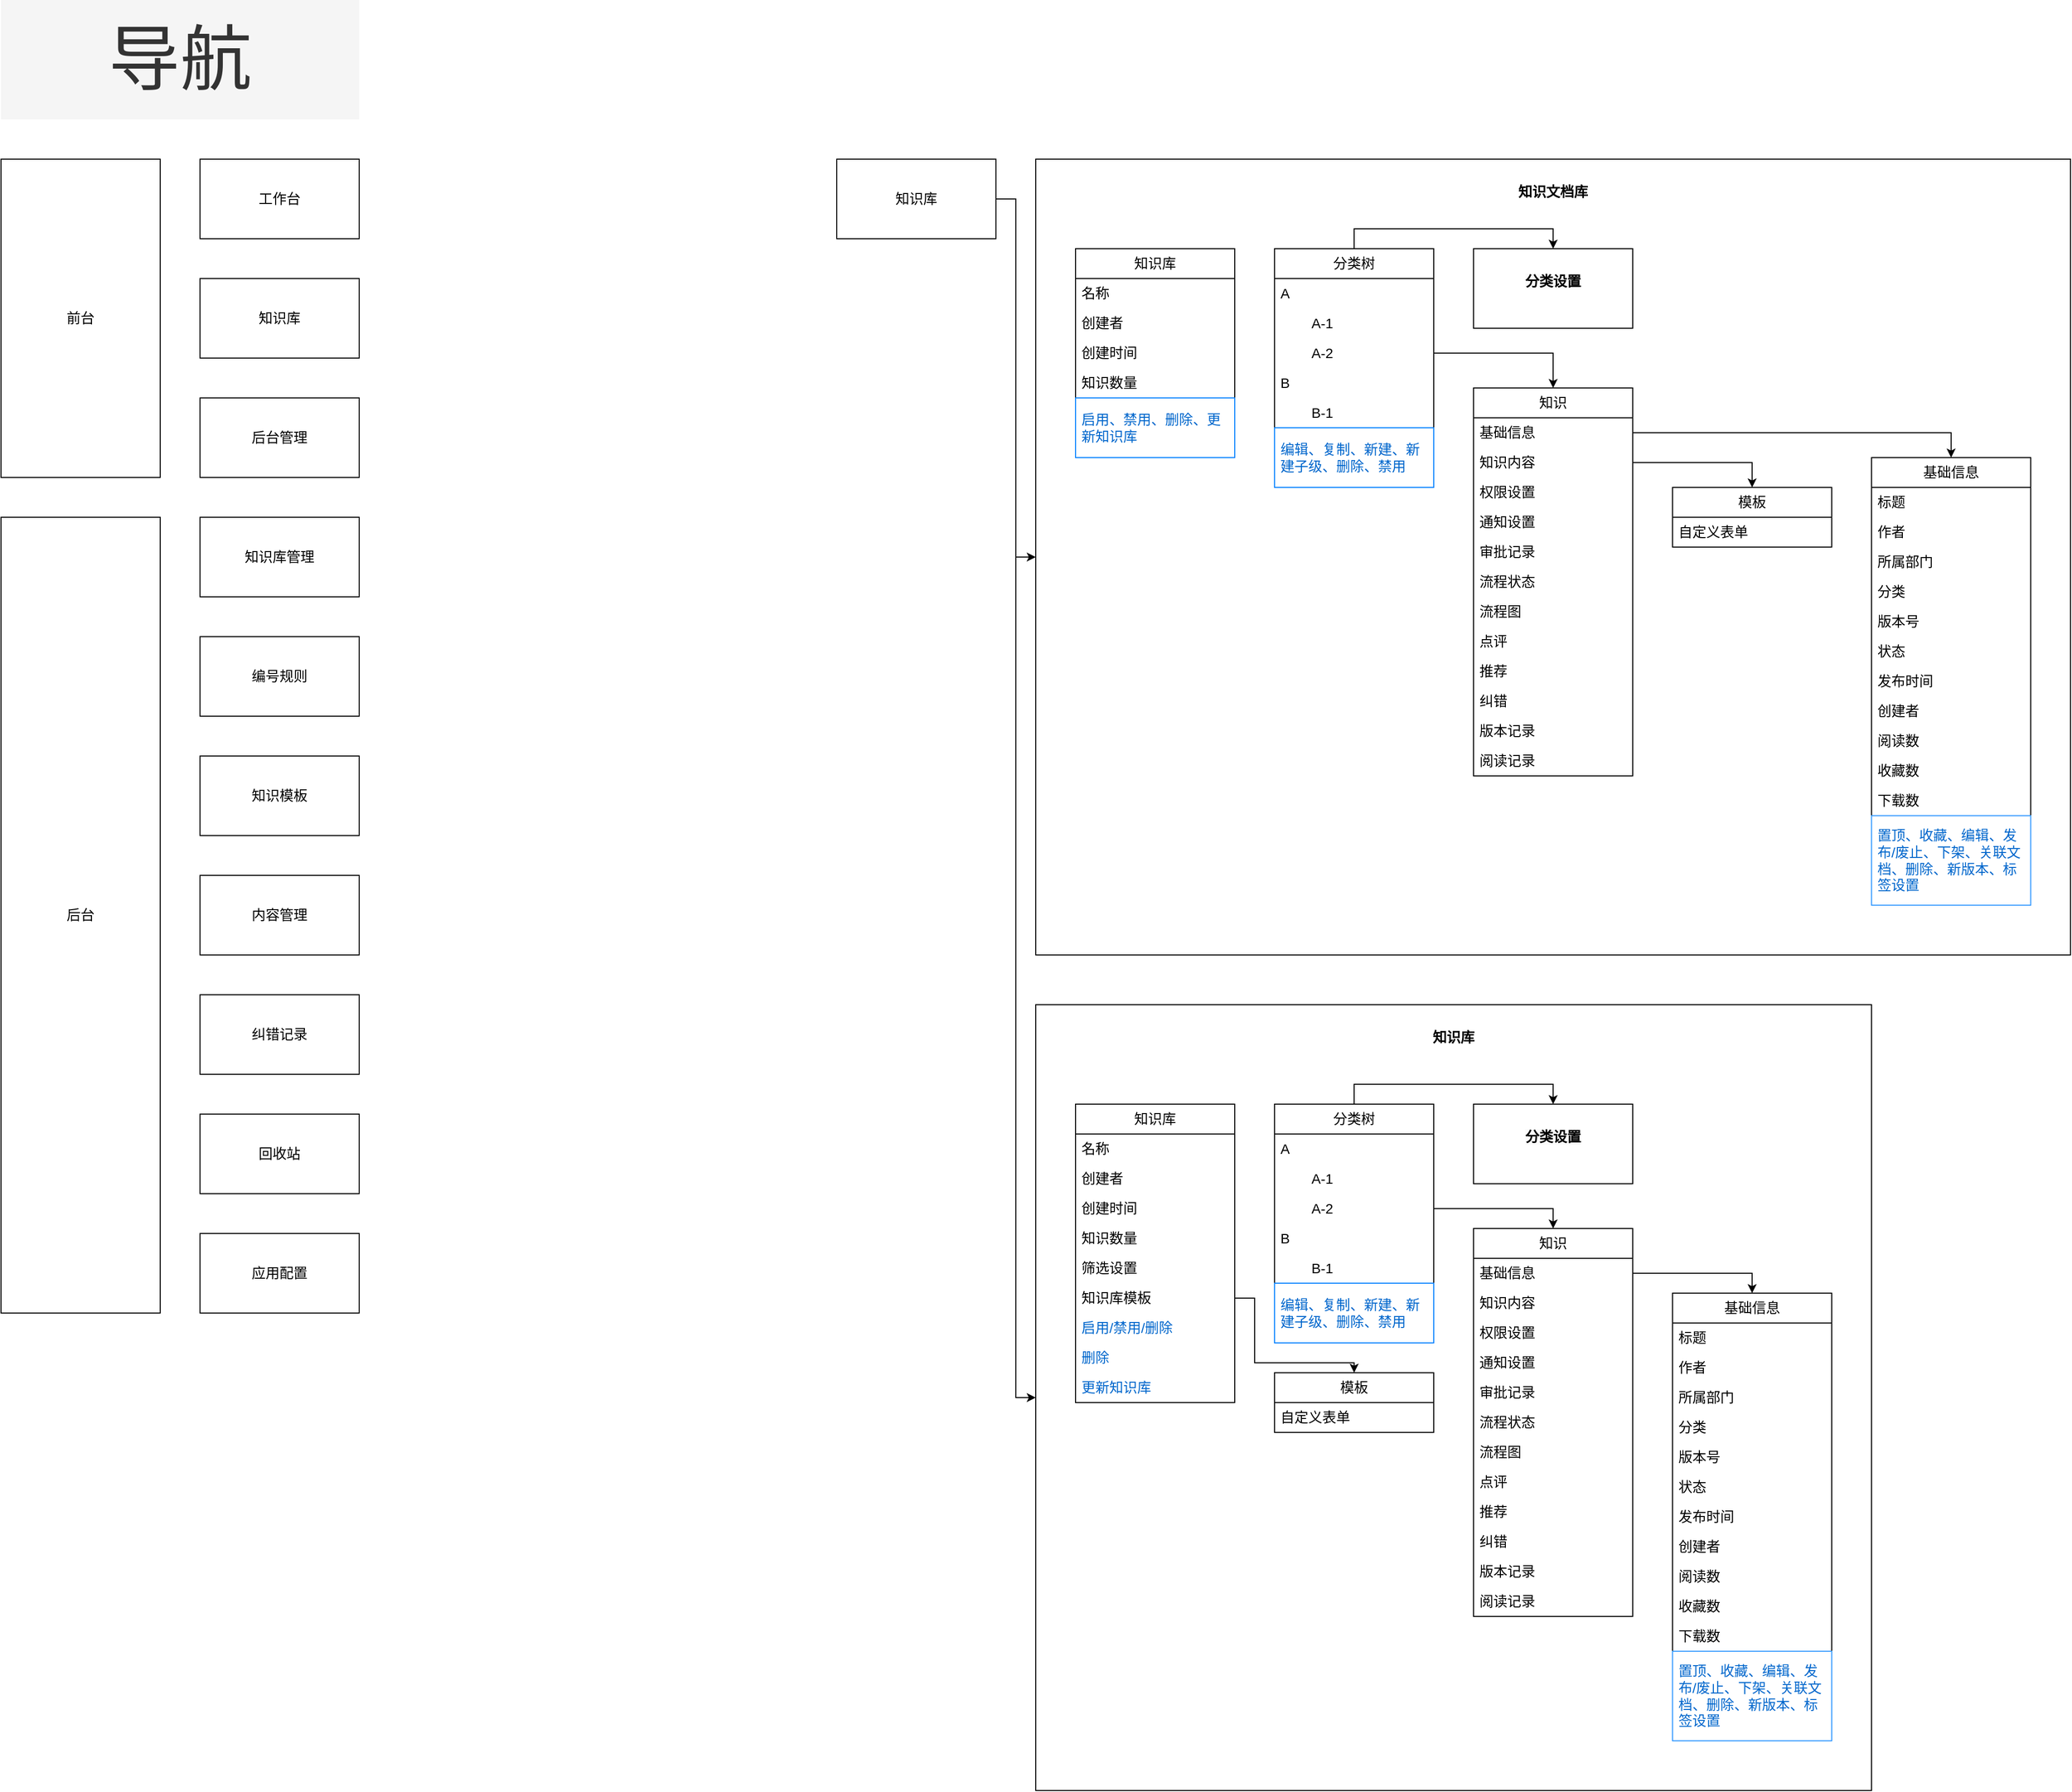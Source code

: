 <mxfile version="24.7.6">
  <diagram name="第 1 页" id="Odrx4Kr8xY8ip96cSOr-">
    <mxGraphModel dx="4347" dy="3174" grid="1" gridSize="10" guides="1" tooltips="1" connect="1" arrows="1" fold="1" page="1" pageScale="1" pageWidth="827" pageHeight="1169" math="0" shadow="0">
      <root>
        <mxCell id="0" />
        <mxCell id="1" parent="0" />
        <mxCell id="l7MPk-P6-Hgg7GQJggc2-53" style="edgeStyle=orthogonalEdgeStyle;rounded=0;orthogonalLoop=1;jettySize=auto;html=1;fontFamily=Helvetica;fontSize=14;fontColor=default;" parent="1" source="l7MPk-P6-Hgg7GQJggc2-2" target="l7MPk-P6-Hgg7GQJggc2-51" edge="1">
          <mxGeometry relative="1" as="geometry" />
        </mxCell>
        <mxCell id="l7MPk-P6-Hgg7GQJggc2-82" style="edgeStyle=orthogonalEdgeStyle;rounded=0;orthogonalLoop=1;jettySize=auto;html=1;entryX=0;entryY=0.5;entryDx=0;entryDy=0;fontFamily=Helvetica;fontSize=14;fontColor=default;" parent="1" source="l7MPk-P6-Hgg7GQJggc2-2" target="l7MPk-P6-Hgg7GQJggc2-54" edge="1">
          <mxGeometry relative="1" as="geometry" />
        </mxCell>
        <mxCell id="l7MPk-P6-Hgg7GQJggc2-2" value="知识库" style="rounded=0;whiteSpace=wrap;html=1;fontSize=14;" parent="1" vertex="1">
          <mxGeometry x="560" y="40" width="160" height="80" as="geometry" />
        </mxCell>
        <mxCell id="l7MPk-P6-Hgg7GQJggc2-3" value="前台" style="rounded=0;whiteSpace=wrap;html=1;fontSize=14;" parent="1" vertex="1">
          <mxGeometry x="-280" y="40" width="160" height="320" as="geometry" />
        </mxCell>
        <mxCell id="l7MPk-P6-Hgg7GQJggc2-4" value="工作台" style="rounded=0;whiteSpace=wrap;html=1;fontSize=14;" parent="1" vertex="1">
          <mxGeometry x="-80" y="40" width="160" height="80" as="geometry" />
        </mxCell>
        <mxCell id="l7MPk-P6-Hgg7GQJggc2-6" value="知识库" style="rounded=0;whiteSpace=wrap;html=1;fontSize=14;" parent="1" vertex="1">
          <mxGeometry x="-80" y="160" width="160" height="80" as="geometry" />
        </mxCell>
        <mxCell id="l7MPk-P6-Hgg7GQJggc2-7" value="后台" style="rounded=0;whiteSpace=wrap;html=1;fontSize=14;" parent="1" vertex="1">
          <mxGeometry x="-280" y="400" width="160" height="800" as="geometry" />
        </mxCell>
        <mxCell id="l7MPk-P6-Hgg7GQJggc2-8" value="知识库管理" style="rounded=0;whiteSpace=wrap;html=1;fontSize=14;" parent="1" vertex="1">
          <mxGeometry x="-80" y="400" width="160" height="80" as="geometry" />
        </mxCell>
        <mxCell id="l7MPk-P6-Hgg7GQJggc2-9" value="编号规则" style="rounded=0;whiteSpace=wrap;html=1;fontSize=14;" parent="1" vertex="1">
          <mxGeometry x="-80" y="520" width="160" height="80" as="geometry" />
        </mxCell>
        <mxCell id="l7MPk-P6-Hgg7GQJggc2-10" value="知识模板" style="rounded=0;whiteSpace=wrap;html=1;fontSize=14;" parent="1" vertex="1">
          <mxGeometry x="-80" y="640" width="160" height="80" as="geometry" />
        </mxCell>
        <mxCell id="l7MPk-P6-Hgg7GQJggc2-11" value="内容管理" style="rounded=0;whiteSpace=wrap;html=1;fontSize=14;" parent="1" vertex="1">
          <mxGeometry x="-80" y="760" width="160" height="80" as="geometry" />
        </mxCell>
        <mxCell id="l7MPk-P6-Hgg7GQJggc2-12" value="纠错记录" style="rounded=0;whiteSpace=wrap;html=1;fontSize=14;" parent="1" vertex="1">
          <mxGeometry x="-80" y="880" width="160" height="80" as="geometry" />
        </mxCell>
        <mxCell id="l7MPk-P6-Hgg7GQJggc2-13" value="回收站" style="rounded=0;whiteSpace=wrap;html=1;fontSize=14;" parent="1" vertex="1">
          <mxGeometry x="-80" y="1000" width="160" height="80" as="geometry" />
        </mxCell>
        <mxCell id="l7MPk-P6-Hgg7GQJggc2-14" value="应用配置" style="rounded=0;whiteSpace=wrap;html=1;fontSize=14;" parent="1" vertex="1">
          <mxGeometry x="-80" y="1120" width="160" height="80" as="geometry" />
        </mxCell>
        <mxCell id="l7MPk-P6-Hgg7GQJggc2-51" value="知识文档库" style="rounded=0;whiteSpace=wrap;html=1;fontSize=14;strokeColor=default;align=center;verticalAlign=top;spacing=20;fontFamily=Helvetica;fontColor=default;fillColor=default;fontStyle=1;container=1;recursiveResize=0;" parent="1" vertex="1">
          <mxGeometry x="760" y="40" width="1040" height="800" as="geometry">
            <mxRectangle x="400" y="120" width="150" height="80" as="alternateBounds" />
          </mxGeometry>
        </mxCell>
        <mxCell id="l7MPk-P6-Hgg7GQJggc2-15" value="知识库" style="swimlane;fontStyle=0;childLayout=stackLayout;horizontal=1;startSize=30;horizontalStack=0;resizeParent=1;resizeParentMax=0;resizeLast=0;collapsible=1;marginBottom=0;whiteSpace=wrap;html=1;rounded=0;strokeColor=default;align=center;verticalAlign=middle;fontFamily=Helvetica;fontSize=14;fontColor=default;fillColor=default;" parent="l7MPk-P6-Hgg7GQJggc2-51" vertex="1">
          <mxGeometry x="40" y="90" width="160" height="210" as="geometry" />
        </mxCell>
        <mxCell id="l7MPk-P6-Hgg7GQJggc2-16" value="名称" style="text;strokeColor=none;fillColor=none;align=left;verticalAlign=middle;spacingLeft=4;spacingRight=4;overflow=hidden;points=[[0,0.5],[1,0.5]];portConstraint=eastwest;rotatable=0;whiteSpace=wrap;html=1;fontFamily=Helvetica;fontSize=14;fontColor=default;" parent="l7MPk-P6-Hgg7GQJggc2-15" vertex="1">
          <mxGeometry y="30" width="160" height="30" as="geometry" />
        </mxCell>
        <mxCell id="l7MPk-P6-Hgg7GQJggc2-17" value="创建者" style="text;strokeColor=none;fillColor=none;align=left;verticalAlign=middle;spacingLeft=4;spacingRight=4;overflow=hidden;points=[[0,0.5],[1,0.5]];portConstraint=eastwest;rotatable=0;whiteSpace=wrap;html=1;fontFamily=Helvetica;fontSize=14;fontColor=default;" parent="l7MPk-P6-Hgg7GQJggc2-15" vertex="1">
          <mxGeometry y="60" width="160" height="30" as="geometry" />
        </mxCell>
        <mxCell id="l7MPk-P6-Hgg7GQJggc2-18" value="创建时间" style="text;strokeColor=none;fillColor=none;align=left;verticalAlign=middle;spacingLeft=4;spacingRight=4;overflow=hidden;points=[[0,0.5],[1,0.5]];portConstraint=eastwest;rotatable=0;whiteSpace=wrap;html=1;fontFamily=Helvetica;fontSize=14;fontColor=default;" parent="l7MPk-P6-Hgg7GQJggc2-15" vertex="1">
          <mxGeometry y="90" width="160" height="30" as="geometry" />
        </mxCell>
        <mxCell id="l7MPk-P6-Hgg7GQJggc2-19" value="知识数量" style="text;strokeColor=none;fillColor=none;align=left;verticalAlign=middle;spacingLeft=4;spacingRight=4;overflow=hidden;points=[[0,0.5],[1,0.5]];portConstraint=eastwest;rotatable=0;whiteSpace=wrap;html=1;fontFamily=Helvetica;fontSize=14;fontColor=default;" parent="l7MPk-P6-Hgg7GQJggc2-15" vertex="1">
          <mxGeometry y="120" width="160" height="30" as="geometry" />
        </mxCell>
        <mxCell id="l7MPk-P6-Hgg7GQJggc2-20" value="启用、禁用、删除、更新知识库" style="text;strokeColor=#007FFF;fillColor=none;align=left;verticalAlign=middle;spacingLeft=4;spacingRight=4;overflow=hidden;points=[[0,0.5],[1,0.5]];portConstraint=eastwest;rotatable=0;whiteSpace=wrap;html=1;fontFamily=Helvetica;fontSize=14;fontColor=#0066CC;" parent="l7MPk-P6-Hgg7GQJggc2-15" vertex="1">
          <mxGeometry y="150" width="160" height="60" as="geometry" />
        </mxCell>
        <mxCell id="l7MPk-P6-Hgg7GQJggc2-24" value="分类树" style="swimlane;fontStyle=0;childLayout=stackLayout;horizontal=1;startSize=30;horizontalStack=0;resizeParent=1;resizeParentMax=0;resizeLast=0;collapsible=1;marginBottom=0;whiteSpace=wrap;html=1;rounded=0;strokeColor=default;align=center;verticalAlign=middle;fontFamily=Helvetica;fontSize=14;fontColor=default;fillColor=default;" parent="l7MPk-P6-Hgg7GQJggc2-51" vertex="1">
          <mxGeometry x="240" y="90" width="160" height="240" as="geometry" />
        </mxCell>
        <mxCell id="l7MPk-P6-Hgg7GQJggc2-25" value="A" style="text;align=left;verticalAlign=middle;spacingLeft=4;spacingRight=4;overflow=hidden;points=[[0,0.5],[1,0.5]];portConstraint=eastwest;rotatable=0;whiteSpace=wrap;html=1;fontFamily=Helvetica;fontSize=14;strokeColor=none;" parent="l7MPk-P6-Hgg7GQJggc2-24" vertex="1">
          <mxGeometry y="30" width="160" height="30" as="geometry" />
        </mxCell>
        <mxCell id="l7MPk-P6-Hgg7GQJggc2-26" value="&lt;span style=&quot;white-space: pre;&quot;&gt;&#x9;&lt;/span&gt;A-1" style="text;strokeColor=none;fillColor=none;align=left;verticalAlign=middle;spacingLeft=4;spacingRight=4;overflow=hidden;points=[[0,0.5],[1,0.5]];portConstraint=eastwest;rotatable=0;whiteSpace=wrap;html=1;fontFamily=Helvetica;fontSize=14;fontColor=default;" parent="l7MPk-P6-Hgg7GQJggc2-24" vertex="1">
          <mxGeometry y="60" width="160" height="30" as="geometry" />
        </mxCell>
        <mxCell id="l7MPk-P6-Hgg7GQJggc2-27" value="&lt;span style=&quot;white-space: pre;&quot;&gt;&#x9;&lt;/span&gt;A-2" style="text;strokeColor=none;fillColor=none;align=left;verticalAlign=middle;spacingLeft=4;spacingRight=4;overflow=hidden;points=[[0,0.5],[1,0.5]];portConstraint=eastwest;rotatable=0;whiteSpace=wrap;html=1;fontFamily=Helvetica;fontSize=14;fontColor=default;" parent="l7MPk-P6-Hgg7GQJggc2-24" vertex="1">
          <mxGeometry y="90" width="160" height="30" as="geometry" />
        </mxCell>
        <mxCell id="l7MPk-P6-Hgg7GQJggc2-28" value="B" style="text;strokeColor=none;fillColor=none;align=left;verticalAlign=middle;spacingLeft=4;spacingRight=4;overflow=hidden;points=[[0,0.5],[1,0.5]];portConstraint=eastwest;rotatable=0;whiteSpace=wrap;html=1;fontFamily=Helvetica;fontSize=14;fontColor=default;" parent="l7MPk-P6-Hgg7GQJggc2-24" vertex="1">
          <mxGeometry y="120" width="160" height="30" as="geometry" />
        </mxCell>
        <mxCell id="l7MPk-P6-Hgg7GQJggc2-29" value="&lt;span style=&quot;white-space: pre;&quot;&gt;&#x9;&lt;/span&gt;B-1" style="text;strokeColor=none;fillColor=none;align=left;verticalAlign=middle;spacingLeft=4;spacingRight=4;overflow=hidden;points=[[0,0.5],[1,0.5]];portConstraint=eastwest;rotatable=0;whiteSpace=wrap;html=1;fontFamily=Helvetica;fontSize=14;fontColor=#000000;" parent="l7MPk-P6-Hgg7GQJggc2-24" vertex="1">
          <mxGeometry y="150" width="160" height="30" as="geometry" />
        </mxCell>
        <mxCell id="qv53ZOFChiFGN-CI_B8h-3" value="编辑、复制、新建、新建子级、删除、禁用" style="text;strokeColor=#007FFF;fillColor=none;align=left;verticalAlign=middle;spacingLeft=4;spacingRight=4;overflow=hidden;points=[[0,0.5],[1,0.5]];portConstraint=eastwest;rotatable=0;whiteSpace=wrap;html=1;fontFamily=Helvetica;fontSize=14;fontColor=#0066CC;" vertex="1" parent="l7MPk-P6-Hgg7GQJggc2-24">
          <mxGeometry y="180" width="160" height="60" as="geometry" />
        </mxCell>
        <mxCell id="l7MPk-P6-Hgg7GQJggc2-48" value="&lt;span style=&quot;color: rgb(0, 0, 0); font-family: Helvetica; font-size: 14px; font-style: normal; font-variant-ligatures: normal; font-variant-caps: normal; font-weight: 700; letter-spacing: normal; orphans: 2; text-indent: 0px; text-transform: none; widows: 2; word-spacing: 0px; -webkit-text-stroke-width: 0px; white-space: normal; background-color: rgb(251, 251, 251); text-decoration-thickness: initial; text-decoration-style: initial; text-decoration-color: initial; float: none; display: inline !important;&quot;&gt;分类设置&lt;/span&gt;" style="rounded=0;whiteSpace=wrap;html=1;fontSize=14;container=1;align=center;verticalAlign=top;spacing=20;recursiveResize=0;" parent="l7MPk-P6-Hgg7GQJggc2-51" vertex="1" collapsed="1">
          <mxGeometry x="440" y="90" width="160" height="80" as="geometry">
            <mxRectangle x="470" y="60" width="960" height="200" as="alternateBounds" />
          </mxGeometry>
        </mxCell>
        <mxCell id="l7MPk-P6-Hgg7GQJggc2-32" value="基础信息" style="swimlane;fontStyle=0;childLayout=stackLayout;horizontal=1;startSize=30;horizontalStack=0;resizeParent=1;resizeParentMax=0;resizeLast=0;collapsible=1;marginBottom=0;whiteSpace=wrap;html=1;rounded=0;strokeColor=default;align=center;verticalAlign=middle;fontFamily=Helvetica;fontSize=14;fontColor=default;fillColor=default;" parent="l7MPk-P6-Hgg7GQJggc2-48" vertex="1">
          <mxGeometry x="40" y="80" width="140" height="60" as="geometry" />
        </mxCell>
        <mxCell id="l7MPk-P6-Hgg7GQJggc2-33" value="A" style="text;strokeColor=none;fillColor=none;align=left;verticalAlign=middle;spacingLeft=4;spacingRight=4;overflow=hidden;points=[[0,0.5],[1,0.5]];portConstraint=eastwest;rotatable=0;whiteSpace=wrap;html=1;fontFamily=Helvetica;fontSize=14;fontColor=default;" parent="l7MPk-P6-Hgg7GQJggc2-32" vertex="1">
          <mxGeometry y="30" width="140" height="30" as="geometry" />
        </mxCell>
        <mxCell id="l7MPk-P6-Hgg7GQJggc2-38" value="内容权限" style="swimlane;fontStyle=0;childLayout=stackLayout;horizontal=1;startSize=30;horizontalStack=0;resizeParent=1;resizeParentMax=0;resizeLast=0;collapsible=1;marginBottom=0;whiteSpace=wrap;html=1;rounded=0;strokeColor=default;align=center;verticalAlign=middle;fontFamily=Helvetica;fontSize=14;fontColor=default;fillColor=default;" parent="l7MPk-P6-Hgg7GQJggc2-48" vertex="1">
          <mxGeometry x="193" y="80" width="140" height="60" as="geometry" />
        </mxCell>
        <mxCell id="l7MPk-P6-Hgg7GQJggc2-39" value="A" style="text;strokeColor=none;fillColor=none;align=left;verticalAlign=middle;spacingLeft=4;spacingRight=4;overflow=hidden;points=[[0,0.5],[1,0.5]];portConstraint=eastwest;rotatable=0;whiteSpace=wrap;html=1;fontFamily=Helvetica;fontSize=14;fontColor=default;" parent="l7MPk-P6-Hgg7GQJggc2-38" vertex="1">
          <mxGeometry y="30" width="140" height="30" as="geometry" />
        </mxCell>
        <mxCell id="l7MPk-P6-Hgg7GQJggc2-40" value="模板设置" style="swimlane;fontStyle=0;childLayout=stackLayout;horizontal=1;startSize=30;horizontalStack=0;resizeParent=1;resizeParentMax=0;resizeLast=0;collapsible=1;marginBottom=0;whiteSpace=wrap;html=1;rounded=0;strokeColor=default;align=center;verticalAlign=middle;fontFamily=Helvetica;fontSize=14;fontColor=default;fillColor=default;" parent="l7MPk-P6-Hgg7GQJggc2-48" vertex="1">
          <mxGeometry x="343" y="80" width="140" height="60" as="geometry" />
        </mxCell>
        <mxCell id="l7MPk-P6-Hgg7GQJggc2-41" value="A" style="text;strokeColor=none;fillColor=none;align=left;verticalAlign=middle;spacingLeft=4;spacingRight=4;overflow=hidden;points=[[0,0.5],[1,0.5]];portConstraint=eastwest;rotatable=0;whiteSpace=wrap;html=1;fontFamily=Helvetica;fontSize=14;fontColor=default;" parent="l7MPk-P6-Hgg7GQJggc2-40" vertex="1">
          <mxGeometry y="30" width="140" height="30" as="geometry" />
        </mxCell>
        <mxCell id="l7MPk-P6-Hgg7GQJggc2-42" value="编号设置" style="swimlane;fontStyle=0;childLayout=stackLayout;horizontal=1;startSize=30;horizontalStack=0;resizeParent=1;resizeParentMax=0;resizeLast=0;collapsible=1;marginBottom=0;whiteSpace=wrap;html=1;rounded=0;strokeColor=default;align=center;verticalAlign=middle;fontFamily=Helvetica;fontSize=14;fontColor=default;fillColor=default;" parent="l7MPk-P6-Hgg7GQJggc2-48" vertex="1">
          <mxGeometry x="493" y="80" width="140" height="60" as="geometry" />
        </mxCell>
        <mxCell id="l7MPk-P6-Hgg7GQJggc2-43" value="A" style="text;strokeColor=none;fillColor=none;align=left;verticalAlign=middle;spacingLeft=4;spacingRight=4;overflow=hidden;points=[[0,0.5],[1,0.5]];portConstraint=eastwest;rotatable=0;whiteSpace=wrap;html=1;fontFamily=Helvetica;fontSize=14;fontColor=default;" parent="l7MPk-P6-Hgg7GQJggc2-42" vertex="1">
          <mxGeometry y="30" width="140" height="30" as="geometry" />
        </mxCell>
        <mxCell id="l7MPk-P6-Hgg7GQJggc2-44" value="流程设置" style="swimlane;fontStyle=0;childLayout=stackLayout;horizontal=1;startSize=30;horizontalStack=0;resizeParent=1;resizeParentMax=0;resizeLast=0;collapsible=1;marginBottom=0;whiteSpace=wrap;html=1;rounded=0;strokeColor=default;align=center;verticalAlign=middle;fontFamily=Helvetica;fontSize=14;fontColor=default;fillColor=default;" parent="l7MPk-P6-Hgg7GQJggc2-48" vertex="1">
          <mxGeometry x="643" y="80" width="140" height="60" as="geometry" />
        </mxCell>
        <mxCell id="l7MPk-P6-Hgg7GQJggc2-45" value="A" style="text;strokeColor=none;fillColor=none;align=left;verticalAlign=middle;spacingLeft=4;spacingRight=4;overflow=hidden;points=[[0,0.5],[1,0.5]];portConstraint=eastwest;rotatable=0;whiteSpace=wrap;html=1;fontFamily=Helvetica;fontSize=14;fontColor=default;" parent="l7MPk-P6-Hgg7GQJggc2-44" vertex="1">
          <mxGeometry y="30" width="140" height="30" as="geometry" />
        </mxCell>
        <mxCell id="l7MPk-P6-Hgg7GQJggc2-46" value="通知设置" style="swimlane;fontStyle=0;childLayout=stackLayout;horizontal=1;startSize=30;horizontalStack=0;resizeParent=1;resizeParentMax=0;resizeLast=0;collapsible=1;marginBottom=0;whiteSpace=wrap;html=1;rounded=0;strokeColor=default;align=center;verticalAlign=middle;fontFamily=Helvetica;fontSize=14;fontColor=default;fillColor=default;" parent="l7MPk-P6-Hgg7GQJggc2-48" vertex="1">
          <mxGeometry x="793" y="80" width="140" height="60" as="geometry" />
        </mxCell>
        <mxCell id="l7MPk-P6-Hgg7GQJggc2-47" value="A" style="text;strokeColor=none;fillColor=none;align=left;verticalAlign=middle;spacingLeft=4;spacingRight=4;overflow=hidden;points=[[0,0.5],[1,0.5]];portConstraint=eastwest;rotatable=0;whiteSpace=wrap;html=1;fontFamily=Helvetica;fontSize=14;fontColor=default;" parent="l7MPk-P6-Hgg7GQJggc2-46" vertex="1">
          <mxGeometry y="30" width="140" height="30" as="geometry" />
        </mxCell>
        <mxCell id="l7MPk-P6-Hgg7GQJggc2-83" style="edgeStyle=orthogonalEdgeStyle;rounded=0;orthogonalLoop=1;jettySize=auto;html=1;fontFamily=Helvetica;fontSize=14;fontColor=default;exitX=0.5;exitY=0;exitDx=0;exitDy=0;entryX=0.5;entryY=0;entryDx=0;entryDy=0;" parent="l7MPk-P6-Hgg7GQJggc2-51" source="l7MPk-P6-Hgg7GQJggc2-24" target="l7MPk-P6-Hgg7GQJggc2-48" edge="1">
          <mxGeometry relative="1" as="geometry" />
        </mxCell>
        <mxCell id="l7MPk-P6-Hgg7GQJggc2-84" value="知识" style="swimlane;fontStyle=0;childLayout=stackLayout;horizontal=1;startSize=30;horizontalStack=0;resizeParent=1;resizeParentMax=0;resizeLast=0;collapsible=1;marginBottom=0;whiteSpace=wrap;html=1;rounded=0;strokeColor=default;align=center;verticalAlign=middle;fontFamily=Helvetica;fontSize=14;fontColor=default;fillColor=default;" parent="l7MPk-P6-Hgg7GQJggc2-51" vertex="1">
          <mxGeometry x="440" y="230" width="160" height="390" as="geometry" />
        </mxCell>
        <mxCell id="l7MPk-P6-Hgg7GQJggc2-85" value="基础信息" style="text;strokeColor=none;fillColor=none;align=left;verticalAlign=middle;spacingLeft=4;spacingRight=4;overflow=hidden;points=[[0,0.5],[1,0.5]];portConstraint=eastwest;rotatable=0;whiteSpace=wrap;html=1;fontFamily=Helvetica;fontSize=14;fontColor=default;" parent="l7MPk-P6-Hgg7GQJggc2-84" vertex="1">
          <mxGeometry y="30" width="160" height="30" as="geometry" />
        </mxCell>
        <mxCell id="l7MPk-P6-Hgg7GQJggc2-94" value="知识内容" style="text;strokeColor=none;fillColor=none;align=left;verticalAlign=middle;spacingLeft=4;spacingRight=4;overflow=hidden;points=[[0,0.5],[1,0.5]];portConstraint=eastwest;rotatable=0;whiteSpace=wrap;html=1;fontFamily=Helvetica;fontSize=14;fontColor=default;" parent="l7MPk-P6-Hgg7GQJggc2-84" vertex="1">
          <mxGeometry y="60" width="160" height="30" as="geometry" />
        </mxCell>
        <mxCell id="l7MPk-P6-Hgg7GQJggc2-118" value="权限设置" style="text;strokeColor=none;fillColor=none;align=left;verticalAlign=middle;spacingLeft=4;spacingRight=4;overflow=hidden;points=[[0,0.5],[1,0.5]];portConstraint=eastwest;rotatable=0;whiteSpace=wrap;html=1;fontFamily=Helvetica;fontSize=14;fontColor=default;" parent="l7MPk-P6-Hgg7GQJggc2-84" vertex="1">
          <mxGeometry y="90" width="160" height="30" as="geometry" />
        </mxCell>
        <mxCell id="l7MPk-P6-Hgg7GQJggc2-120" value="通知设置" style="text;strokeColor=none;fillColor=none;align=left;verticalAlign=middle;spacingLeft=4;spacingRight=4;overflow=hidden;points=[[0,0.5],[1,0.5]];portConstraint=eastwest;rotatable=0;whiteSpace=wrap;html=1;fontFamily=Helvetica;fontSize=14;fontColor=default;" parent="l7MPk-P6-Hgg7GQJggc2-84" vertex="1">
          <mxGeometry y="120" width="160" height="30" as="geometry" />
        </mxCell>
        <mxCell id="l7MPk-P6-Hgg7GQJggc2-121" value="审批记录" style="text;strokeColor=none;fillColor=none;align=left;verticalAlign=middle;spacingLeft=4;spacingRight=4;overflow=hidden;points=[[0,0.5],[1,0.5]];portConstraint=eastwest;rotatable=0;whiteSpace=wrap;html=1;fontFamily=Helvetica;fontSize=14;fontColor=default;" parent="l7MPk-P6-Hgg7GQJggc2-84" vertex="1">
          <mxGeometry y="150" width="160" height="30" as="geometry" />
        </mxCell>
        <mxCell id="l7MPk-P6-Hgg7GQJggc2-122" value="流程状态" style="text;strokeColor=none;fillColor=none;align=left;verticalAlign=middle;spacingLeft=4;spacingRight=4;overflow=hidden;points=[[0,0.5],[1,0.5]];portConstraint=eastwest;rotatable=0;whiteSpace=wrap;html=1;fontFamily=Helvetica;fontSize=14;fontColor=default;" parent="l7MPk-P6-Hgg7GQJggc2-84" vertex="1">
          <mxGeometry y="180" width="160" height="30" as="geometry" />
        </mxCell>
        <mxCell id="l7MPk-P6-Hgg7GQJggc2-123" value="流程图" style="text;strokeColor=none;fillColor=none;align=left;verticalAlign=middle;spacingLeft=4;spacingRight=4;overflow=hidden;points=[[0,0.5],[1,0.5]];portConstraint=eastwest;rotatable=0;whiteSpace=wrap;html=1;fontFamily=Helvetica;fontSize=14;fontColor=default;" parent="l7MPk-P6-Hgg7GQJggc2-84" vertex="1">
          <mxGeometry y="210" width="160" height="30" as="geometry" />
        </mxCell>
        <mxCell id="l7MPk-P6-Hgg7GQJggc2-124" value="点评" style="text;strokeColor=none;fillColor=none;align=left;verticalAlign=middle;spacingLeft=4;spacingRight=4;overflow=hidden;points=[[0,0.5],[1,0.5]];portConstraint=eastwest;rotatable=0;whiteSpace=wrap;html=1;fontFamily=Helvetica;fontSize=14;fontColor=default;" parent="l7MPk-P6-Hgg7GQJggc2-84" vertex="1">
          <mxGeometry y="240" width="160" height="30" as="geometry" />
        </mxCell>
        <mxCell id="l7MPk-P6-Hgg7GQJggc2-125" value="推荐" style="text;strokeColor=none;fillColor=none;align=left;verticalAlign=middle;spacingLeft=4;spacingRight=4;overflow=hidden;points=[[0,0.5],[1,0.5]];portConstraint=eastwest;rotatable=0;whiteSpace=wrap;html=1;fontFamily=Helvetica;fontSize=14;fontColor=default;" parent="l7MPk-P6-Hgg7GQJggc2-84" vertex="1">
          <mxGeometry y="270" width="160" height="30" as="geometry" />
        </mxCell>
        <mxCell id="l7MPk-P6-Hgg7GQJggc2-126" value="纠错" style="text;strokeColor=none;fillColor=none;align=left;verticalAlign=middle;spacingLeft=4;spacingRight=4;overflow=hidden;points=[[0,0.5],[1,0.5]];portConstraint=eastwest;rotatable=0;whiteSpace=wrap;html=1;fontFamily=Helvetica;fontSize=14;fontColor=default;" parent="l7MPk-P6-Hgg7GQJggc2-84" vertex="1">
          <mxGeometry y="300" width="160" height="30" as="geometry" />
        </mxCell>
        <mxCell id="l7MPk-P6-Hgg7GQJggc2-127" value="版本记录" style="text;strokeColor=none;fillColor=none;align=left;verticalAlign=middle;spacingLeft=4;spacingRight=4;overflow=hidden;points=[[0,0.5],[1,0.5]];portConstraint=eastwest;rotatable=0;whiteSpace=wrap;html=1;fontFamily=Helvetica;fontSize=14;fontColor=default;" parent="l7MPk-P6-Hgg7GQJggc2-84" vertex="1">
          <mxGeometry y="330" width="160" height="30" as="geometry" />
        </mxCell>
        <mxCell id="l7MPk-P6-Hgg7GQJggc2-128" value="阅读记录" style="text;strokeColor=none;fillColor=none;align=left;verticalAlign=middle;spacingLeft=4;spacingRight=4;overflow=hidden;points=[[0,0.5],[1,0.5]];portConstraint=eastwest;rotatable=0;whiteSpace=wrap;html=1;fontFamily=Helvetica;fontSize=14;fontColor=default;" parent="l7MPk-P6-Hgg7GQJggc2-84" vertex="1">
          <mxGeometry y="360" width="160" height="30" as="geometry" />
        </mxCell>
        <mxCell id="l7MPk-P6-Hgg7GQJggc2-90" value="基础信息" style="swimlane;fontStyle=0;childLayout=stackLayout;horizontal=1;startSize=30;horizontalStack=0;resizeParent=1;resizeParentMax=0;resizeLast=0;collapsible=1;marginBottom=0;whiteSpace=wrap;html=1;rounded=0;strokeColor=default;align=center;verticalAlign=middle;fontFamily=Helvetica;fontSize=14;fontColor=default;fillColor=default;" parent="l7MPk-P6-Hgg7GQJggc2-51" vertex="1">
          <mxGeometry x="840" y="300" width="160" height="450" as="geometry" />
        </mxCell>
        <mxCell id="l7MPk-P6-Hgg7GQJggc2-91" value="标题" style="text;strokeColor=none;fillColor=none;align=left;verticalAlign=middle;spacingLeft=4;spacingRight=4;overflow=hidden;points=[[0,0.5],[1,0.5]];portConstraint=eastwest;rotatable=0;whiteSpace=wrap;html=1;fontFamily=Helvetica;fontSize=14;fontColor=default;" parent="l7MPk-P6-Hgg7GQJggc2-90" vertex="1">
          <mxGeometry y="30" width="160" height="30" as="geometry" />
        </mxCell>
        <mxCell id="l7MPk-P6-Hgg7GQJggc2-116" value="作者" style="text;strokeColor=none;fillColor=none;align=left;verticalAlign=middle;spacingLeft=4;spacingRight=4;overflow=hidden;points=[[0,0.5],[1,0.5]];portConstraint=eastwest;rotatable=0;whiteSpace=wrap;html=1;fontFamily=Helvetica;fontSize=14;fontColor=default;" parent="l7MPk-P6-Hgg7GQJggc2-90" vertex="1">
          <mxGeometry y="60" width="160" height="30" as="geometry" />
        </mxCell>
        <mxCell id="l7MPk-P6-Hgg7GQJggc2-117" value="所属部门" style="text;strokeColor=none;fillColor=none;align=left;verticalAlign=middle;spacingLeft=4;spacingRight=4;overflow=hidden;points=[[0,0.5],[1,0.5]];portConstraint=eastwest;rotatable=0;whiteSpace=wrap;html=1;fontFamily=Helvetica;fontSize=14;fontColor=default;" parent="l7MPk-P6-Hgg7GQJggc2-90" vertex="1">
          <mxGeometry y="90" width="160" height="30" as="geometry" />
        </mxCell>
        <mxCell id="l7MPk-P6-Hgg7GQJggc2-96" value="分类" style="text;strokeColor=none;fillColor=none;align=left;verticalAlign=middle;spacingLeft=4;spacingRight=4;overflow=hidden;points=[[0,0.5],[1,0.5]];portConstraint=eastwest;rotatable=0;whiteSpace=wrap;html=1;fontFamily=Helvetica;fontSize=14;fontColor=default;" parent="l7MPk-P6-Hgg7GQJggc2-90" vertex="1">
          <mxGeometry y="120" width="160" height="30" as="geometry" />
        </mxCell>
        <mxCell id="l7MPk-P6-Hgg7GQJggc2-97" value="版本号" style="text;strokeColor=none;fillColor=none;align=left;verticalAlign=middle;spacingLeft=4;spacingRight=4;overflow=hidden;points=[[0,0.5],[1,0.5]];portConstraint=eastwest;rotatable=0;whiteSpace=wrap;html=1;fontFamily=Helvetica;fontSize=14;fontColor=default;" parent="l7MPk-P6-Hgg7GQJggc2-90" vertex="1">
          <mxGeometry y="150" width="160" height="30" as="geometry" />
        </mxCell>
        <mxCell id="l7MPk-P6-Hgg7GQJggc2-98" value="状态" style="text;strokeColor=none;fillColor=none;align=left;verticalAlign=middle;spacingLeft=4;spacingRight=4;overflow=hidden;points=[[0,0.5],[1,0.5]];portConstraint=eastwest;rotatable=0;whiteSpace=wrap;html=1;fontFamily=Helvetica;fontSize=14;fontColor=default;" parent="l7MPk-P6-Hgg7GQJggc2-90" vertex="1">
          <mxGeometry y="180" width="160" height="30" as="geometry" />
        </mxCell>
        <mxCell id="l7MPk-P6-Hgg7GQJggc2-99" value="发布时间" style="text;strokeColor=none;fillColor=none;align=left;verticalAlign=middle;spacingLeft=4;spacingRight=4;overflow=hidden;points=[[0,0.5],[1,0.5]];portConstraint=eastwest;rotatable=0;whiteSpace=wrap;html=1;fontFamily=Helvetica;fontSize=14;fontColor=default;" parent="l7MPk-P6-Hgg7GQJggc2-90" vertex="1">
          <mxGeometry y="210" width="160" height="30" as="geometry" />
        </mxCell>
        <mxCell id="l7MPk-P6-Hgg7GQJggc2-100" value="创建者" style="text;strokeColor=none;fillColor=none;align=left;verticalAlign=middle;spacingLeft=4;spacingRight=4;overflow=hidden;points=[[0,0.5],[1,0.5]];portConstraint=eastwest;rotatable=0;whiteSpace=wrap;html=1;fontFamily=Helvetica;fontSize=14;fontColor=default;" parent="l7MPk-P6-Hgg7GQJggc2-90" vertex="1">
          <mxGeometry y="240" width="160" height="30" as="geometry" />
        </mxCell>
        <mxCell id="l7MPk-P6-Hgg7GQJggc2-101" value="阅读数" style="text;strokeColor=none;fillColor=none;align=left;verticalAlign=middle;spacingLeft=4;spacingRight=4;overflow=hidden;points=[[0,0.5],[1,0.5]];portConstraint=eastwest;rotatable=0;whiteSpace=wrap;html=1;fontFamily=Helvetica;fontSize=14;fontColor=default;" parent="l7MPk-P6-Hgg7GQJggc2-90" vertex="1">
          <mxGeometry y="270" width="160" height="30" as="geometry" />
        </mxCell>
        <mxCell id="l7MPk-P6-Hgg7GQJggc2-102" value="收藏数" style="text;strokeColor=none;fillColor=none;align=left;verticalAlign=middle;spacingLeft=4;spacingRight=4;overflow=hidden;points=[[0,0.5],[1,0.5]];portConstraint=eastwest;rotatable=0;whiteSpace=wrap;html=1;fontFamily=Helvetica;fontSize=14;fontColor=default;" parent="l7MPk-P6-Hgg7GQJggc2-90" vertex="1">
          <mxGeometry y="300" width="160" height="30" as="geometry" />
        </mxCell>
        <mxCell id="l7MPk-P6-Hgg7GQJggc2-103" value="下载数" style="text;strokeColor=none;fillColor=none;align=left;verticalAlign=middle;spacingLeft=4;spacingRight=4;overflow=hidden;points=[[0,0.5],[1,0.5]];portConstraint=eastwest;rotatable=0;whiteSpace=wrap;html=1;fontFamily=Helvetica;fontSize=14;fontColor=default;" parent="l7MPk-P6-Hgg7GQJggc2-90" vertex="1">
          <mxGeometry y="330" width="160" height="30" as="geometry" />
        </mxCell>
        <mxCell id="l7MPk-P6-Hgg7GQJggc2-106" value="置顶、收藏、编辑、发布/废止、下架、关联文档、删除、新版本、标签设置&lt;span style=&quot;white-space: pre;&quot;&gt;&#x9;&lt;/span&gt;" style="text;strokeColor=#3399FF;fillColor=none;align=left;verticalAlign=middle;spacingLeft=4;spacingRight=4;overflow=hidden;points=[[0,0.5],[1,0.5]];portConstraint=eastwest;rotatable=0;whiteSpace=wrap;html=1;fontFamily=Helvetica;fontSize=14;fontColor=#0066CC;" parent="l7MPk-P6-Hgg7GQJggc2-90" vertex="1">
          <mxGeometry y="360" width="160" height="90" as="geometry" />
        </mxCell>
        <mxCell id="l7MPk-P6-Hgg7GQJggc2-92" style="edgeStyle=orthogonalEdgeStyle;rounded=0;orthogonalLoop=1;jettySize=auto;html=1;fontFamily=Helvetica;fontSize=14;fontColor=default;exitX=1;exitY=0.5;exitDx=0;exitDy=0;" parent="l7MPk-P6-Hgg7GQJggc2-51" source="l7MPk-P6-Hgg7GQJggc2-27" target="l7MPk-P6-Hgg7GQJggc2-84" edge="1">
          <mxGeometry relative="1" as="geometry" />
        </mxCell>
        <mxCell id="l7MPk-P6-Hgg7GQJggc2-109" value="模板" style="swimlane;fontStyle=0;childLayout=stackLayout;horizontal=1;startSize=30;horizontalStack=0;resizeParent=1;resizeParentMax=0;resizeLast=0;collapsible=1;marginBottom=0;whiteSpace=wrap;html=1;rounded=0;strokeColor=default;align=center;verticalAlign=middle;fontFamily=Helvetica;fontSize=14;fontColor=default;fillColor=default;" parent="l7MPk-P6-Hgg7GQJggc2-51" vertex="1">
          <mxGeometry x="640" y="330" width="160" height="60" as="geometry" />
        </mxCell>
        <mxCell id="l7MPk-P6-Hgg7GQJggc2-110" value="自定义表单" style="text;strokeColor=none;fillColor=none;align=left;verticalAlign=middle;spacingLeft=4;spacingRight=4;overflow=hidden;points=[[0,0.5],[1,0.5]];portConstraint=eastwest;rotatable=0;whiteSpace=wrap;html=1;fontFamily=Helvetica;fontSize=14;fontColor=default;" parent="l7MPk-P6-Hgg7GQJggc2-109" vertex="1">
          <mxGeometry y="30" width="160" height="30" as="geometry" />
        </mxCell>
        <mxCell id="l7MPk-P6-Hgg7GQJggc2-114" style="edgeStyle=orthogonalEdgeStyle;rounded=0;orthogonalLoop=1;jettySize=auto;html=1;entryX=0.5;entryY=0;entryDx=0;entryDy=0;fontFamily=Helvetica;fontSize=14;fontColor=default;" parent="l7MPk-P6-Hgg7GQJggc2-51" source="l7MPk-P6-Hgg7GQJggc2-85" target="l7MPk-P6-Hgg7GQJggc2-90" edge="1">
          <mxGeometry relative="1" as="geometry" />
        </mxCell>
        <mxCell id="l7MPk-P6-Hgg7GQJggc2-115" style="edgeStyle=orthogonalEdgeStyle;rounded=0;orthogonalLoop=1;jettySize=auto;html=1;entryX=0.5;entryY=0;entryDx=0;entryDy=0;fontFamily=Helvetica;fontSize=14;fontColor=default;" parent="l7MPk-P6-Hgg7GQJggc2-51" source="l7MPk-P6-Hgg7GQJggc2-94" target="l7MPk-P6-Hgg7GQJggc2-109" edge="1">
          <mxGeometry relative="1" as="geometry" />
        </mxCell>
        <mxCell id="l7MPk-P6-Hgg7GQJggc2-54" value="知识库" style="rounded=0;whiteSpace=wrap;html=1;fontSize=14;strokeColor=default;align=center;verticalAlign=top;spacing=20;fontFamily=Helvetica;fontColor=default;fillColor=default;fontStyle=1;container=1;recursiveResize=0;" parent="1" vertex="1">
          <mxGeometry x="760" y="890" width="840" height="790" as="geometry">
            <mxRectangle x="400" y="600" width="150" height="80" as="alternateBounds" />
          </mxGeometry>
        </mxCell>
        <mxCell id="l7MPk-P6-Hgg7GQJggc2-55" value="知识库" style="swimlane;fontStyle=0;childLayout=stackLayout;horizontal=1;startSize=30;horizontalStack=0;resizeParent=1;resizeParentMax=0;resizeLast=0;collapsible=1;marginBottom=0;whiteSpace=wrap;html=1;rounded=0;strokeColor=default;align=center;verticalAlign=middle;fontFamily=Helvetica;fontSize=14;fontColor=default;fillColor=default;" parent="l7MPk-P6-Hgg7GQJggc2-54" vertex="1">
          <mxGeometry x="40" y="100" width="160" height="300" as="geometry" />
        </mxCell>
        <mxCell id="l7MPk-P6-Hgg7GQJggc2-56" value="名称" style="text;strokeColor=none;fillColor=none;align=left;verticalAlign=middle;spacingLeft=4;spacingRight=4;overflow=hidden;points=[[0,0.5],[1,0.5]];portConstraint=eastwest;rotatable=0;whiteSpace=wrap;html=1;fontFamily=Helvetica;fontSize=14;fontColor=default;" parent="l7MPk-P6-Hgg7GQJggc2-55" vertex="1">
          <mxGeometry y="30" width="160" height="30" as="geometry" />
        </mxCell>
        <mxCell id="l7MPk-P6-Hgg7GQJggc2-57" value="创建者" style="text;strokeColor=none;fillColor=none;align=left;verticalAlign=middle;spacingLeft=4;spacingRight=4;overflow=hidden;points=[[0,0.5],[1,0.5]];portConstraint=eastwest;rotatable=0;whiteSpace=wrap;html=1;fontFamily=Helvetica;fontSize=14;fontColor=default;" parent="l7MPk-P6-Hgg7GQJggc2-55" vertex="1">
          <mxGeometry y="60" width="160" height="30" as="geometry" />
        </mxCell>
        <mxCell id="l7MPk-P6-Hgg7GQJggc2-58" value="创建时间" style="text;strokeColor=none;fillColor=none;align=left;verticalAlign=middle;spacingLeft=4;spacingRight=4;overflow=hidden;points=[[0,0.5],[1,0.5]];portConstraint=eastwest;rotatable=0;whiteSpace=wrap;html=1;fontFamily=Helvetica;fontSize=14;fontColor=default;" parent="l7MPk-P6-Hgg7GQJggc2-55" vertex="1">
          <mxGeometry y="90" width="160" height="30" as="geometry" />
        </mxCell>
        <mxCell id="l7MPk-P6-Hgg7GQJggc2-59" value="知识数量" style="text;strokeColor=none;fillColor=none;align=left;verticalAlign=middle;spacingLeft=4;spacingRight=4;overflow=hidden;points=[[0,0.5],[1,0.5]];portConstraint=eastwest;rotatable=0;whiteSpace=wrap;html=1;fontFamily=Helvetica;fontSize=14;fontColor=default;" parent="l7MPk-P6-Hgg7GQJggc2-55" vertex="1">
          <mxGeometry y="120" width="160" height="30" as="geometry" />
        </mxCell>
        <mxCell id="l7MPk-P6-Hgg7GQJggc2-206" value="筛选设置" style="text;strokeColor=none;fillColor=none;align=left;verticalAlign=middle;spacingLeft=4;spacingRight=4;overflow=hidden;points=[[0,0.5],[1,0.5]];portConstraint=eastwest;rotatable=0;whiteSpace=wrap;html=1;fontFamily=Helvetica;fontSize=14;fontColor=default;" parent="l7MPk-P6-Hgg7GQJggc2-55" vertex="1">
          <mxGeometry y="150" width="160" height="30" as="geometry" />
        </mxCell>
        <mxCell id="l7MPk-P6-Hgg7GQJggc2-203" value="知识库模板" style="text;strokeColor=none;fillColor=none;align=left;verticalAlign=middle;spacingLeft=4;spacingRight=4;overflow=hidden;points=[[0,0.5],[1,0.5]];portConstraint=eastwest;rotatable=0;whiteSpace=wrap;html=1;fontFamily=Helvetica;fontSize=14;fontColor=default;" parent="l7MPk-P6-Hgg7GQJggc2-55" vertex="1">
          <mxGeometry y="180" width="160" height="30" as="geometry" />
        </mxCell>
        <mxCell id="l7MPk-P6-Hgg7GQJggc2-60" value="启用/禁用/删除" style="text;strokeColor=none;fillColor=none;align=left;verticalAlign=middle;spacingLeft=4;spacingRight=4;overflow=hidden;points=[[0,0.5],[1,0.5]];portConstraint=eastwest;rotatable=0;whiteSpace=wrap;html=1;fontFamily=Helvetica;fontSize=14;fontColor=#0066CC;" parent="l7MPk-P6-Hgg7GQJggc2-55" vertex="1">
          <mxGeometry y="210" width="160" height="30" as="geometry" />
        </mxCell>
        <mxCell id="l7MPk-P6-Hgg7GQJggc2-61" value="删除" style="text;strokeColor=none;fillColor=none;align=left;verticalAlign=middle;spacingLeft=4;spacingRight=4;overflow=hidden;points=[[0,0.5],[1,0.5]];portConstraint=eastwest;rotatable=0;whiteSpace=wrap;html=1;fontFamily=Helvetica;fontSize=14;fontColor=#0066CC;" parent="l7MPk-P6-Hgg7GQJggc2-55" vertex="1">
          <mxGeometry y="240" width="160" height="30" as="geometry" />
        </mxCell>
        <mxCell id="l7MPk-P6-Hgg7GQJggc2-62" value="更新知识库" style="text;strokeColor=none;fillColor=none;align=left;verticalAlign=middle;spacingLeft=4;spacingRight=4;overflow=hidden;points=[[0,0.5],[1,0.5]];portConstraint=eastwest;rotatable=0;whiteSpace=wrap;html=1;fontFamily=Helvetica;fontSize=14;fontColor=#0066CC;" parent="l7MPk-P6-Hgg7GQJggc2-55" vertex="1">
          <mxGeometry y="270" width="160" height="30" as="geometry" />
        </mxCell>
        <mxCell id="l7MPk-P6-Hgg7GQJggc2-204" style="edgeStyle=orthogonalEdgeStyle;rounded=0;orthogonalLoop=1;jettySize=auto;html=1;entryX=0.5;entryY=0;entryDx=0;entryDy=0;fontFamily=Helvetica;fontSize=14;fontColor=default;exitX=0.5;exitY=0;exitDx=0;exitDy=0;" parent="l7MPk-P6-Hgg7GQJggc2-54" source="l7MPk-P6-Hgg7GQJggc2-63" target="l7MPk-P6-Hgg7GQJggc2-69" edge="1">
          <mxGeometry relative="1" as="geometry" />
        </mxCell>
        <mxCell id="l7MPk-P6-Hgg7GQJggc2-63" value="分类树" style="swimlane;fontStyle=0;childLayout=stackLayout;horizontal=1;startSize=30;horizontalStack=0;resizeParent=1;resizeParentMax=0;resizeLast=0;collapsible=1;marginBottom=0;whiteSpace=wrap;html=1;rounded=0;strokeColor=default;align=center;verticalAlign=middle;fontFamily=Helvetica;fontSize=14;fontColor=default;fillColor=default;" parent="l7MPk-P6-Hgg7GQJggc2-54" vertex="1">
          <mxGeometry x="240" y="100" width="160" height="240" as="geometry" />
        </mxCell>
        <mxCell id="l7MPk-P6-Hgg7GQJggc2-64" value="A" style="text;strokeColor=none;fillColor=none;align=left;verticalAlign=middle;spacingLeft=4;spacingRight=4;overflow=hidden;points=[[0,0.5],[1,0.5]];portConstraint=eastwest;rotatable=0;whiteSpace=wrap;html=1;fontFamily=Helvetica;fontSize=14;fontColor=default;" parent="l7MPk-P6-Hgg7GQJggc2-63" vertex="1">
          <mxGeometry y="30" width="160" height="30" as="geometry" />
        </mxCell>
        <mxCell id="l7MPk-P6-Hgg7GQJggc2-65" value="&lt;span style=&quot;white-space: pre;&quot;&gt;&#x9;&lt;/span&gt;A-1" style="text;strokeColor=none;fillColor=none;align=left;verticalAlign=middle;spacingLeft=4;spacingRight=4;overflow=hidden;points=[[0,0.5],[1,0.5]];portConstraint=eastwest;rotatable=0;whiteSpace=wrap;html=1;fontFamily=Helvetica;fontSize=14;fontColor=default;" parent="l7MPk-P6-Hgg7GQJggc2-63" vertex="1">
          <mxGeometry y="60" width="160" height="30" as="geometry" />
        </mxCell>
        <mxCell id="l7MPk-P6-Hgg7GQJggc2-66" value="&lt;span style=&quot;white-space: pre;&quot;&gt;&#x9;&lt;/span&gt;A-2" style="text;strokeColor=none;fillColor=none;align=left;verticalAlign=middle;spacingLeft=4;spacingRight=4;overflow=hidden;points=[[0,0.5],[1,0.5]];portConstraint=eastwest;rotatable=0;whiteSpace=wrap;html=1;fontFamily=Helvetica;fontSize=14;fontColor=default;" parent="l7MPk-P6-Hgg7GQJggc2-63" vertex="1">
          <mxGeometry y="90" width="160" height="30" as="geometry" />
        </mxCell>
        <mxCell id="l7MPk-P6-Hgg7GQJggc2-67" value="B" style="text;strokeColor=none;fillColor=none;align=left;verticalAlign=middle;spacingLeft=4;spacingRight=4;overflow=hidden;points=[[0,0.5],[1,0.5]];portConstraint=eastwest;rotatable=0;whiteSpace=wrap;html=1;fontFamily=Helvetica;fontSize=14;fontColor=default;" parent="l7MPk-P6-Hgg7GQJggc2-63" vertex="1">
          <mxGeometry y="120" width="160" height="30" as="geometry" />
        </mxCell>
        <mxCell id="l7MPk-P6-Hgg7GQJggc2-68" value="&lt;span style=&quot;white-space: pre;&quot;&gt;&#x9;&lt;/span&gt;B-1" style="text;strokeColor=none;fillColor=none;align=left;verticalAlign=middle;spacingLeft=4;spacingRight=4;overflow=hidden;points=[[0,0.5],[1,0.5]];portConstraint=eastwest;rotatable=0;whiteSpace=wrap;html=1;fontFamily=Helvetica;fontSize=14;fontColor=#000000;" parent="l7MPk-P6-Hgg7GQJggc2-63" vertex="1">
          <mxGeometry y="150" width="160" height="30" as="geometry" />
        </mxCell>
        <mxCell id="qv53ZOFChiFGN-CI_B8h-4" value="编辑、复制、新建、新建子级、删除、禁用" style="text;strokeColor=#007FFF;fillColor=none;align=left;verticalAlign=middle;spacingLeft=4;spacingRight=4;overflow=hidden;points=[[0,0.5],[1,0.5]];portConstraint=eastwest;rotatable=0;whiteSpace=wrap;html=1;fontFamily=Helvetica;fontSize=14;fontColor=#0066CC;" vertex="1" parent="l7MPk-P6-Hgg7GQJggc2-63">
          <mxGeometry y="180" width="160" height="60" as="geometry" />
        </mxCell>
        <mxCell id="l7MPk-P6-Hgg7GQJggc2-69" value="&lt;span style=&quot;color: rgb(0, 0, 0); font-family: Helvetica; font-size: 14px; font-style: normal; font-variant-ligatures: normal; font-variant-caps: normal; font-weight: 700; letter-spacing: normal; orphans: 2; text-indent: 0px; text-transform: none; widows: 2; word-spacing: 0px; -webkit-text-stroke-width: 0px; white-space: normal; background-color: rgb(251, 251, 251); text-decoration-thickness: initial; text-decoration-style: initial; text-decoration-color: initial; float: none; display: inline !important;&quot;&gt;分类设置&lt;/span&gt;" style="rounded=0;whiteSpace=wrap;html=1;fontSize=14;container=1;align=center;verticalAlign=top;spacing=20;recursiveResize=0;" parent="l7MPk-P6-Hgg7GQJggc2-54" vertex="1" collapsed="1">
          <mxGeometry x="440" y="100" width="160" height="80" as="geometry">
            <mxRectangle x="390" y="60" width="960" height="200" as="alternateBounds" />
          </mxGeometry>
        </mxCell>
        <mxCell id="l7MPk-P6-Hgg7GQJggc2-70" value="基础信息" style="swimlane;fontStyle=0;childLayout=stackLayout;horizontal=1;startSize=30;horizontalStack=0;resizeParent=1;resizeParentMax=0;resizeLast=0;collapsible=1;marginBottom=0;whiteSpace=wrap;html=1;rounded=0;strokeColor=default;align=center;verticalAlign=middle;fontFamily=Helvetica;fontSize=14;fontColor=default;fillColor=default;" parent="l7MPk-P6-Hgg7GQJggc2-69" vertex="1">
          <mxGeometry x="40" y="80" width="140" height="60" as="geometry" />
        </mxCell>
        <mxCell id="l7MPk-P6-Hgg7GQJggc2-71" value="A" style="text;strokeColor=none;fillColor=none;align=left;verticalAlign=middle;spacingLeft=4;spacingRight=4;overflow=hidden;points=[[0,0.5],[1,0.5]];portConstraint=eastwest;rotatable=0;whiteSpace=wrap;html=1;fontFamily=Helvetica;fontSize=14;fontColor=default;" parent="l7MPk-P6-Hgg7GQJggc2-70" vertex="1">
          <mxGeometry y="30" width="140" height="30" as="geometry" />
        </mxCell>
        <mxCell id="l7MPk-P6-Hgg7GQJggc2-72" value="内容权限" style="swimlane;fontStyle=0;childLayout=stackLayout;horizontal=1;startSize=30;horizontalStack=0;resizeParent=1;resizeParentMax=0;resizeLast=0;collapsible=1;marginBottom=0;whiteSpace=wrap;html=1;rounded=0;strokeColor=default;align=center;verticalAlign=middle;fontFamily=Helvetica;fontSize=14;fontColor=default;fillColor=default;" parent="l7MPk-P6-Hgg7GQJggc2-69" vertex="1">
          <mxGeometry x="193" y="80" width="140" height="60" as="geometry" />
        </mxCell>
        <mxCell id="l7MPk-P6-Hgg7GQJggc2-73" value="A" style="text;strokeColor=none;fillColor=none;align=left;verticalAlign=middle;spacingLeft=4;spacingRight=4;overflow=hidden;points=[[0,0.5],[1,0.5]];portConstraint=eastwest;rotatable=0;whiteSpace=wrap;html=1;fontFamily=Helvetica;fontSize=14;fontColor=default;" parent="l7MPk-P6-Hgg7GQJggc2-72" vertex="1">
          <mxGeometry y="30" width="140" height="30" as="geometry" />
        </mxCell>
        <mxCell id="l7MPk-P6-Hgg7GQJggc2-74" value="模板设置" style="swimlane;fontStyle=0;childLayout=stackLayout;horizontal=1;startSize=30;horizontalStack=0;resizeParent=1;resizeParentMax=0;resizeLast=0;collapsible=1;marginBottom=0;whiteSpace=wrap;html=1;rounded=0;strokeColor=default;align=center;verticalAlign=middle;fontFamily=Helvetica;fontSize=14;fontColor=default;fillColor=default;" parent="l7MPk-P6-Hgg7GQJggc2-69" vertex="1">
          <mxGeometry x="343" y="80" width="140" height="60" as="geometry" />
        </mxCell>
        <mxCell id="l7MPk-P6-Hgg7GQJggc2-75" value="A" style="text;strokeColor=none;fillColor=none;align=left;verticalAlign=middle;spacingLeft=4;spacingRight=4;overflow=hidden;points=[[0,0.5],[1,0.5]];portConstraint=eastwest;rotatable=0;whiteSpace=wrap;html=1;fontFamily=Helvetica;fontSize=14;fontColor=default;" parent="l7MPk-P6-Hgg7GQJggc2-74" vertex="1">
          <mxGeometry y="30" width="140" height="30" as="geometry" />
        </mxCell>
        <mxCell id="l7MPk-P6-Hgg7GQJggc2-76" value="编号设置" style="swimlane;fontStyle=0;childLayout=stackLayout;horizontal=1;startSize=30;horizontalStack=0;resizeParent=1;resizeParentMax=0;resizeLast=0;collapsible=1;marginBottom=0;whiteSpace=wrap;html=1;rounded=0;strokeColor=default;align=center;verticalAlign=middle;fontFamily=Helvetica;fontSize=14;fontColor=default;fillColor=default;" parent="l7MPk-P6-Hgg7GQJggc2-69" vertex="1">
          <mxGeometry x="493" y="80" width="140" height="60" as="geometry" />
        </mxCell>
        <mxCell id="l7MPk-P6-Hgg7GQJggc2-77" value="A" style="text;strokeColor=none;fillColor=none;align=left;verticalAlign=middle;spacingLeft=4;spacingRight=4;overflow=hidden;points=[[0,0.5],[1,0.5]];portConstraint=eastwest;rotatable=0;whiteSpace=wrap;html=1;fontFamily=Helvetica;fontSize=14;fontColor=default;" parent="l7MPk-P6-Hgg7GQJggc2-76" vertex="1">
          <mxGeometry y="30" width="140" height="30" as="geometry" />
        </mxCell>
        <mxCell id="l7MPk-P6-Hgg7GQJggc2-78" value="流程设置" style="swimlane;fontStyle=0;childLayout=stackLayout;horizontal=1;startSize=30;horizontalStack=0;resizeParent=1;resizeParentMax=0;resizeLast=0;collapsible=1;marginBottom=0;whiteSpace=wrap;html=1;rounded=0;strokeColor=default;align=center;verticalAlign=middle;fontFamily=Helvetica;fontSize=14;fontColor=default;fillColor=default;" parent="l7MPk-P6-Hgg7GQJggc2-69" vertex="1">
          <mxGeometry x="643" y="80" width="140" height="60" as="geometry" />
        </mxCell>
        <mxCell id="l7MPk-P6-Hgg7GQJggc2-79" value="A" style="text;strokeColor=none;fillColor=none;align=left;verticalAlign=middle;spacingLeft=4;spacingRight=4;overflow=hidden;points=[[0,0.5],[1,0.5]];portConstraint=eastwest;rotatable=0;whiteSpace=wrap;html=1;fontFamily=Helvetica;fontSize=14;fontColor=default;" parent="l7MPk-P6-Hgg7GQJggc2-78" vertex="1">
          <mxGeometry y="30" width="140" height="30" as="geometry" />
        </mxCell>
        <mxCell id="l7MPk-P6-Hgg7GQJggc2-80" value="通知设置" style="swimlane;fontStyle=0;childLayout=stackLayout;horizontal=1;startSize=30;horizontalStack=0;resizeParent=1;resizeParentMax=0;resizeLast=0;collapsible=1;marginBottom=0;whiteSpace=wrap;html=1;rounded=0;strokeColor=default;align=center;verticalAlign=middle;fontFamily=Helvetica;fontSize=14;fontColor=default;fillColor=default;" parent="l7MPk-P6-Hgg7GQJggc2-69" vertex="1">
          <mxGeometry x="793" y="80" width="140" height="60" as="geometry" />
        </mxCell>
        <mxCell id="l7MPk-P6-Hgg7GQJggc2-81" value="A" style="text;strokeColor=none;fillColor=none;align=left;verticalAlign=middle;spacingLeft=4;spacingRight=4;overflow=hidden;points=[[0,0.5],[1,0.5]];portConstraint=eastwest;rotatable=0;whiteSpace=wrap;html=1;fontFamily=Helvetica;fontSize=14;fontColor=default;" parent="l7MPk-P6-Hgg7GQJggc2-80" vertex="1">
          <mxGeometry y="30" width="140" height="30" as="geometry" />
        </mxCell>
        <mxCell id="l7MPk-P6-Hgg7GQJggc2-172" value="知识" style="swimlane;fontStyle=0;childLayout=stackLayout;horizontal=1;startSize=30;horizontalStack=0;resizeParent=1;resizeParentMax=0;resizeLast=0;collapsible=1;marginBottom=0;whiteSpace=wrap;html=1;rounded=0;strokeColor=default;align=center;verticalAlign=middle;fontFamily=Helvetica;fontSize=14;fontColor=default;fillColor=default;" parent="l7MPk-P6-Hgg7GQJggc2-54" vertex="1">
          <mxGeometry x="440" y="225.0" width="160" height="390" as="geometry" />
        </mxCell>
        <mxCell id="l7MPk-P6-Hgg7GQJggc2-173" value="基础信息" style="text;strokeColor=none;fillColor=none;align=left;verticalAlign=middle;spacingLeft=4;spacingRight=4;overflow=hidden;points=[[0,0.5],[1,0.5]];portConstraint=eastwest;rotatable=0;whiteSpace=wrap;html=1;fontFamily=Helvetica;fontSize=14;fontColor=default;" parent="l7MPk-P6-Hgg7GQJggc2-172" vertex="1">
          <mxGeometry y="30" width="160" height="30" as="geometry" />
        </mxCell>
        <mxCell id="l7MPk-P6-Hgg7GQJggc2-174" value="知识内容" style="text;strokeColor=none;fillColor=none;align=left;verticalAlign=middle;spacingLeft=4;spacingRight=4;overflow=hidden;points=[[0,0.5],[1,0.5]];portConstraint=eastwest;rotatable=0;whiteSpace=wrap;html=1;fontFamily=Helvetica;fontSize=14;fontColor=default;" parent="l7MPk-P6-Hgg7GQJggc2-172" vertex="1">
          <mxGeometry y="60" width="160" height="30" as="geometry" />
        </mxCell>
        <mxCell id="l7MPk-P6-Hgg7GQJggc2-175" value="权限设置" style="text;strokeColor=none;fillColor=none;align=left;verticalAlign=middle;spacingLeft=4;spacingRight=4;overflow=hidden;points=[[0,0.5],[1,0.5]];portConstraint=eastwest;rotatable=0;whiteSpace=wrap;html=1;fontFamily=Helvetica;fontSize=14;fontColor=default;" parent="l7MPk-P6-Hgg7GQJggc2-172" vertex="1">
          <mxGeometry y="90" width="160" height="30" as="geometry" />
        </mxCell>
        <mxCell id="l7MPk-P6-Hgg7GQJggc2-176" value="通知设置" style="text;strokeColor=none;fillColor=none;align=left;verticalAlign=middle;spacingLeft=4;spacingRight=4;overflow=hidden;points=[[0,0.5],[1,0.5]];portConstraint=eastwest;rotatable=0;whiteSpace=wrap;html=1;fontFamily=Helvetica;fontSize=14;fontColor=default;" parent="l7MPk-P6-Hgg7GQJggc2-172" vertex="1">
          <mxGeometry y="120" width="160" height="30" as="geometry" />
        </mxCell>
        <mxCell id="l7MPk-P6-Hgg7GQJggc2-177" value="审批记录" style="text;strokeColor=none;fillColor=none;align=left;verticalAlign=middle;spacingLeft=4;spacingRight=4;overflow=hidden;points=[[0,0.5],[1,0.5]];portConstraint=eastwest;rotatable=0;whiteSpace=wrap;html=1;fontFamily=Helvetica;fontSize=14;fontColor=default;" parent="l7MPk-P6-Hgg7GQJggc2-172" vertex="1">
          <mxGeometry y="150" width="160" height="30" as="geometry" />
        </mxCell>
        <mxCell id="l7MPk-P6-Hgg7GQJggc2-178" value="流程状态" style="text;strokeColor=none;fillColor=none;align=left;verticalAlign=middle;spacingLeft=4;spacingRight=4;overflow=hidden;points=[[0,0.5],[1,0.5]];portConstraint=eastwest;rotatable=0;whiteSpace=wrap;html=1;fontFamily=Helvetica;fontSize=14;fontColor=default;" parent="l7MPk-P6-Hgg7GQJggc2-172" vertex="1">
          <mxGeometry y="180" width="160" height="30" as="geometry" />
        </mxCell>
        <mxCell id="l7MPk-P6-Hgg7GQJggc2-179" value="流程图" style="text;strokeColor=none;fillColor=none;align=left;verticalAlign=middle;spacingLeft=4;spacingRight=4;overflow=hidden;points=[[0,0.5],[1,0.5]];portConstraint=eastwest;rotatable=0;whiteSpace=wrap;html=1;fontFamily=Helvetica;fontSize=14;fontColor=default;" parent="l7MPk-P6-Hgg7GQJggc2-172" vertex="1">
          <mxGeometry y="210" width="160" height="30" as="geometry" />
        </mxCell>
        <mxCell id="l7MPk-P6-Hgg7GQJggc2-180" value="点评" style="text;strokeColor=none;fillColor=none;align=left;verticalAlign=middle;spacingLeft=4;spacingRight=4;overflow=hidden;points=[[0,0.5],[1,0.5]];portConstraint=eastwest;rotatable=0;whiteSpace=wrap;html=1;fontFamily=Helvetica;fontSize=14;fontColor=default;" parent="l7MPk-P6-Hgg7GQJggc2-172" vertex="1">
          <mxGeometry y="240" width="160" height="30" as="geometry" />
        </mxCell>
        <mxCell id="l7MPk-P6-Hgg7GQJggc2-181" value="推荐" style="text;strokeColor=none;fillColor=none;align=left;verticalAlign=middle;spacingLeft=4;spacingRight=4;overflow=hidden;points=[[0,0.5],[1,0.5]];portConstraint=eastwest;rotatable=0;whiteSpace=wrap;html=1;fontFamily=Helvetica;fontSize=14;fontColor=default;" parent="l7MPk-P6-Hgg7GQJggc2-172" vertex="1">
          <mxGeometry y="270" width="160" height="30" as="geometry" />
        </mxCell>
        <mxCell id="l7MPk-P6-Hgg7GQJggc2-182" value="纠错" style="text;strokeColor=none;fillColor=none;align=left;verticalAlign=middle;spacingLeft=4;spacingRight=4;overflow=hidden;points=[[0,0.5],[1,0.5]];portConstraint=eastwest;rotatable=0;whiteSpace=wrap;html=1;fontFamily=Helvetica;fontSize=14;fontColor=default;" parent="l7MPk-P6-Hgg7GQJggc2-172" vertex="1">
          <mxGeometry y="300" width="160" height="30" as="geometry" />
        </mxCell>
        <mxCell id="l7MPk-P6-Hgg7GQJggc2-183" value="版本记录" style="text;strokeColor=none;fillColor=none;align=left;verticalAlign=middle;spacingLeft=4;spacingRight=4;overflow=hidden;points=[[0,0.5],[1,0.5]];portConstraint=eastwest;rotatable=0;whiteSpace=wrap;html=1;fontFamily=Helvetica;fontSize=14;fontColor=default;" parent="l7MPk-P6-Hgg7GQJggc2-172" vertex="1">
          <mxGeometry y="330" width="160" height="30" as="geometry" />
        </mxCell>
        <mxCell id="l7MPk-P6-Hgg7GQJggc2-184" value="阅读记录" style="text;strokeColor=none;fillColor=none;align=left;verticalAlign=middle;spacingLeft=4;spacingRight=4;overflow=hidden;points=[[0,0.5],[1,0.5]];portConstraint=eastwest;rotatable=0;whiteSpace=wrap;html=1;fontFamily=Helvetica;fontSize=14;fontColor=default;" parent="l7MPk-P6-Hgg7GQJggc2-172" vertex="1">
          <mxGeometry y="360" width="160" height="30" as="geometry" />
        </mxCell>
        <mxCell id="l7MPk-P6-Hgg7GQJggc2-185" value="基础信息" style="swimlane;fontStyle=0;childLayout=stackLayout;horizontal=1;startSize=30;horizontalStack=0;resizeParent=1;resizeParentMax=0;resizeLast=0;collapsible=1;marginBottom=0;whiteSpace=wrap;html=1;rounded=0;strokeColor=default;align=center;verticalAlign=middle;fontFamily=Helvetica;fontSize=14;fontColor=default;fillColor=default;" parent="l7MPk-P6-Hgg7GQJggc2-54" vertex="1">
          <mxGeometry x="640" y="290" width="160" height="450" as="geometry" />
        </mxCell>
        <mxCell id="l7MPk-P6-Hgg7GQJggc2-186" value="标题" style="text;strokeColor=none;fillColor=none;align=left;verticalAlign=middle;spacingLeft=4;spacingRight=4;overflow=hidden;points=[[0,0.5],[1,0.5]];portConstraint=eastwest;rotatable=0;whiteSpace=wrap;html=1;fontFamily=Helvetica;fontSize=14;fontColor=default;" parent="l7MPk-P6-Hgg7GQJggc2-185" vertex="1">
          <mxGeometry y="30" width="160" height="30" as="geometry" />
        </mxCell>
        <mxCell id="l7MPk-P6-Hgg7GQJggc2-187" value="作者" style="text;strokeColor=none;fillColor=none;align=left;verticalAlign=middle;spacingLeft=4;spacingRight=4;overflow=hidden;points=[[0,0.5],[1,0.5]];portConstraint=eastwest;rotatable=0;whiteSpace=wrap;html=1;fontFamily=Helvetica;fontSize=14;fontColor=default;" parent="l7MPk-P6-Hgg7GQJggc2-185" vertex="1">
          <mxGeometry y="60" width="160" height="30" as="geometry" />
        </mxCell>
        <mxCell id="l7MPk-P6-Hgg7GQJggc2-188" value="所属部门" style="text;strokeColor=none;fillColor=none;align=left;verticalAlign=middle;spacingLeft=4;spacingRight=4;overflow=hidden;points=[[0,0.5],[1,0.5]];portConstraint=eastwest;rotatable=0;whiteSpace=wrap;html=1;fontFamily=Helvetica;fontSize=14;fontColor=default;" parent="l7MPk-P6-Hgg7GQJggc2-185" vertex="1">
          <mxGeometry y="90" width="160" height="30" as="geometry" />
        </mxCell>
        <mxCell id="l7MPk-P6-Hgg7GQJggc2-189" value="分类" style="text;strokeColor=none;fillColor=none;align=left;verticalAlign=middle;spacingLeft=4;spacingRight=4;overflow=hidden;points=[[0,0.5],[1,0.5]];portConstraint=eastwest;rotatable=0;whiteSpace=wrap;html=1;fontFamily=Helvetica;fontSize=14;fontColor=default;" parent="l7MPk-P6-Hgg7GQJggc2-185" vertex="1">
          <mxGeometry y="120" width="160" height="30" as="geometry" />
        </mxCell>
        <mxCell id="l7MPk-P6-Hgg7GQJggc2-190" value="版本号" style="text;strokeColor=none;fillColor=none;align=left;verticalAlign=middle;spacingLeft=4;spacingRight=4;overflow=hidden;points=[[0,0.5],[1,0.5]];portConstraint=eastwest;rotatable=0;whiteSpace=wrap;html=1;fontFamily=Helvetica;fontSize=14;fontColor=default;" parent="l7MPk-P6-Hgg7GQJggc2-185" vertex="1">
          <mxGeometry y="150" width="160" height="30" as="geometry" />
        </mxCell>
        <mxCell id="l7MPk-P6-Hgg7GQJggc2-191" value="状态" style="text;strokeColor=none;fillColor=none;align=left;verticalAlign=middle;spacingLeft=4;spacingRight=4;overflow=hidden;points=[[0,0.5],[1,0.5]];portConstraint=eastwest;rotatable=0;whiteSpace=wrap;html=1;fontFamily=Helvetica;fontSize=14;fontColor=default;" parent="l7MPk-P6-Hgg7GQJggc2-185" vertex="1">
          <mxGeometry y="180" width="160" height="30" as="geometry" />
        </mxCell>
        <mxCell id="l7MPk-P6-Hgg7GQJggc2-192" value="发布时间" style="text;strokeColor=none;fillColor=none;align=left;verticalAlign=middle;spacingLeft=4;spacingRight=4;overflow=hidden;points=[[0,0.5],[1,0.5]];portConstraint=eastwest;rotatable=0;whiteSpace=wrap;html=1;fontFamily=Helvetica;fontSize=14;fontColor=default;" parent="l7MPk-P6-Hgg7GQJggc2-185" vertex="1">
          <mxGeometry y="210" width="160" height="30" as="geometry" />
        </mxCell>
        <mxCell id="l7MPk-P6-Hgg7GQJggc2-193" value="创建者" style="text;strokeColor=none;fillColor=none;align=left;verticalAlign=middle;spacingLeft=4;spacingRight=4;overflow=hidden;points=[[0,0.5],[1,0.5]];portConstraint=eastwest;rotatable=0;whiteSpace=wrap;html=1;fontFamily=Helvetica;fontSize=14;fontColor=default;" parent="l7MPk-P6-Hgg7GQJggc2-185" vertex="1">
          <mxGeometry y="240" width="160" height="30" as="geometry" />
        </mxCell>
        <mxCell id="l7MPk-P6-Hgg7GQJggc2-194" value="阅读数" style="text;strokeColor=none;fillColor=none;align=left;verticalAlign=middle;spacingLeft=4;spacingRight=4;overflow=hidden;points=[[0,0.5],[1,0.5]];portConstraint=eastwest;rotatable=0;whiteSpace=wrap;html=1;fontFamily=Helvetica;fontSize=14;fontColor=default;" parent="l7MPk-P6-Hgg7GQJggc2-185" vertex="1">
          <mxGeometry y="270" width="160" height="30" as="geometry" />
        </mxCell>
        <mxCell id="l7MPk-P6-Hgg7GQJggc2-195" value="收藏数" style="text;strokeColor=none;fillColor=none;align=left;verticalAlign=middle;spacingLeft=4;spacingRight=4;overflow=hidden;points=[[0,0.5],[1,0.5]];portConstraint=eastwest;rotatable=0;whiteSpace=wrap;html=1;fontFamily=Helvetica;fontSize=14;fontColor=default;" parent="l7MPk-P6-Hgg7GQJggc2-185" vertex="1">
          <mxGeometry y="300" width="160" height="30" as="geometry" />
        </mxCell>
        <mxCell id="l7MPk-P6-Hgg7GQJggc2-196" value="下载数" style="text;strokeColor=none;fillColor=none;align=left;verticalAlign=middle;spacingLeft=4;spacingRight=4;overflow=hidden;points=[[0,0.5],[1,0.5]];portConstraint=eastwest;rotatable=0;whiteSpace=wrap;html=1;fontFamily=Helvetica;fontSize=14;fontColor=default;" parent="l7MPk-P6-Hgg7GQJggc2-185" vertex="1">
          <mxGeometry y="330" width="160" height="30" as="geometry" />
        </mxCell>
        <mxCell id="l7MPk-P6-Hgg7GQJggc2-197" value="置顶、收藏、编辑、发布/废止、下架、关联文档、删除、新版本、标签设置&lt;span style=&quot;white-space: pre;&quot;&gt;&#x9;&lt;/span&gt;" style="text;strokeColor=#3399FF;fillColor=none;align=left;verticalAlign=middle;spacingLeft=4;spacingRight=4;overflow=hidden;points=[[0,0.5],[1,0.5]];portConstraint=eastwest;rotatable=0;whiteSpace=wrap;html=1;fontFamily=Helvetica;fontSize=14;fontColor=#0066CC;" parent="l7MPk-P6-Hgg7GQJggc2-185" vertex="1">
          <mxGeometry y="360" width="160" height="90" as="geometry" />
        </mxCell>
        <mxCell id="l7MPk-P6-Hgg7GQJggc2-198" value="模板" style="swimlane;fontStyle=0;childLayout=stackLayout;horizontal=1;startSize=30;horizontalStack=0;resizeParent=1;resizeParentMax=0;resizeLast=0;collapsible=1;marginBottom=0;whiteSpace=wrap;html=1;rounded=0;strokeColor=default;align=center;verticalAlign=middle;fontFamily=Helvetica;fontSize=14;fontColor=default;fillColor=default;" parent="l7MPk-P6-Hgg7GQJggc2-54" vertex="1">
          <mxGeometry x="240" y="370.0" width="160" height="60" as="geometry" />
        </mxCell>
        <mxCell id="l7MPk-P6-Hgg7GQJggc2-199" value="自定义表单" style="text;strokeColor=none;fillColor=none;align=left;verticalAlign=middle;spacingLeft=4;spacingRight=4;overflow=hidden;points=[[0,0.5],[1,0.5]];portConstraint=eastwest;rotatable=0;whiteSpace=wrap;html=1;fontFamily=Helvetica;fontSize=14;fontColor=default;" parent="l7MPk-P6-Hgg7GQJggc2-198" vertex="1">
          <mxGeometry y="30" width="160" height="30" as="geometry" />
        </mxCell>
        <mxCell id="l7MPk-P6-Hgg7GQJggc2-200" style="edgeStyle=orthogonalEdgeStyle;rounded=0;orthogonalLoop=1;jettySize=auto;html=1;entryX=0.5;entryY=0;entryDx=0;entryDy=0;fontFamily=Helvetica;fontSize=14;fontColor=default;" parent="l7MPk-P6-Hgg7GQJggc2-54" source="l7MPk-P6-Hgg7GQJggc2-173" target="l7MPk-P6-Hgg7GQJggc2-185" edge="1">
          <mxGeometry relative="1" as="geometry" />
        </mxCell>
        <mxCell id="l7MPk-P6-Hgg7GQJggc2-201" style="edgeStyle=orthogonalEdgeStyle;rounded=0;orthogonalLoop=1;jettySize=auto;html=1;entryX=0.5;entryY=0;entryDx=0;entryDy=0;fontFamily=Helvetica;fontSize=14;fontColor=default;exitX=1;exitY=0.5;exitDx=0;exitDy=0;" parent="l7MPk-P6-Hgg7GQJggc2-54" source="l7MPk-P6-Hgg7GQJggc2-203" target="l7MPk-P6-Hgg7GQJggc2-198" edge="1">
          <mxGeometry relative="1" as="geometry">
            <Array as="points">
              <mxPoint x="220" y="295" />
              <mxPoint x="220" y="360" />
              <mxPoint x="320" y="360" />
            </Array>
          </mxGeometry>
        </mxCell>
        <mxCell id="l7MPk-P6-Hgg7GQJggc2-202" style="edgeStyle=orthogonalEdgeStyle;rounded=0;orthogonalLoop=1;jettySize=auto;html=1;entryX=0.5;entryY=0;entryDx=0;entryDy=0;fontFamily=Helvetica;fontSize=14;fontColor=default;exitX=1;exitY=0.5;exitDx=0;exitDy=0;" parent="l7MPk-P6-Hgg7GQJggc2-54" source="l7MPk-P6-Hgg7GQJggc2-66" target="l7MPk-P6-Hgg7GQJggc2-172" edge="1">
          <mxGeometry relative="1" as="geometry" />
        </mxCell>
        <mxCell id="qv53ZOFChiFGN-CI_B8h-1" value="后台管理" style="rounded=0;whiteSpace=wrap;html=1;fontSize=14;" vertex="1" parent="1">
          <mxGeometry x="-80" y="280" width="160" height="80" as="geometry" />
        </mxCell>
        <mxCell id="qv53ZOFChiFGN-CI_B8h-2" value="导航" style="rounded=0;whiteSpace=wrap;html=1;fontSize=72;strokeColor=none;fillColor=#f5f5f5;fontColor=#333333;" vertex="1" parent="1">
          <mxGeometry x="-280" y="-120" width="360" height="120" as="geometry" />
        </mxCell>
      </root>
    </mxGraphModel>
  </diagram>
</mxfile>
